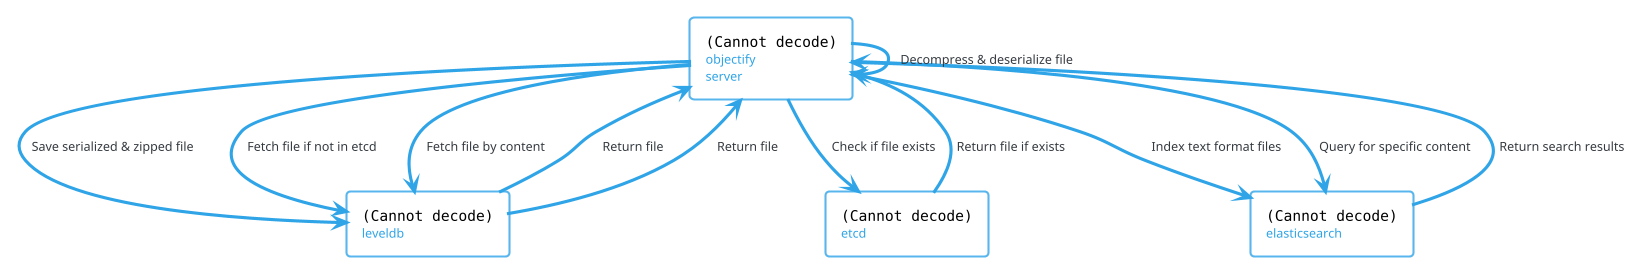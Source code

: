 @startuml objectify
    !theme cerulean

    rectangle "<img assets/objectify.png>\nobjectify\nserver" as server
    rectangle "<img assets/leveldb.png>\nleveldb" as leveldb
    rectangle "<img assets/etcd.png>\netcd" as etcd
    rectangle "<img assets/elasticsearch.png>\nelasticsearch" as es

    server --> leveldb : Save serialized & zipped file
    server --> etcd : Check if file exists
    etcd --> server : Return file if exists
    server --> leveldb : Fetch file if not in etcd
    leveldb --> server : Return file
    server --> es : Index text format files
    server --> es : Query for specific content
    es --> server : Return search results
    server --> leveldb : Fetch file by content
    leveldb --> server : Return file
    server --> server : Decompress & deserialize file

@enduml
